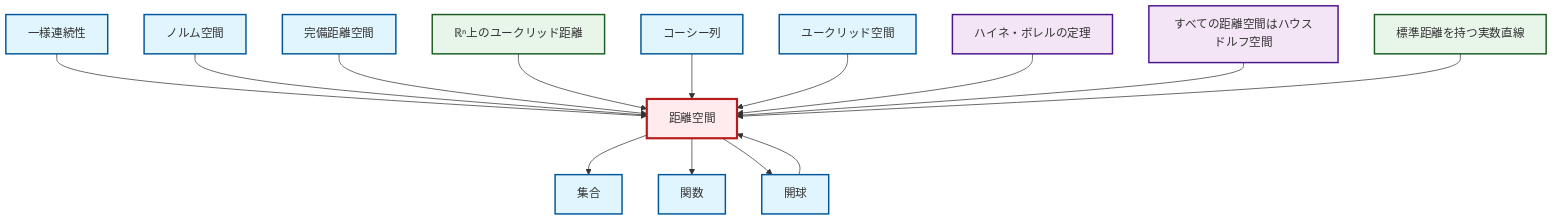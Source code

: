 graph TD
    classDef definition fill:#e1f5fe,stroke:#01579b,stroke-width:2px
    classDef theorem fill:#f3e5f5,stroke:#4a148c,stroke-width:2px
    classDef axiom fill:#fff3e0,stroke:#e65100,stroke-width:2px
    classDef example fill:#e8f5e9,stroke:#1b5e20,stroke-width:2px
    classDef current fill:#ffebee,stroke:#b71c1c,stroke-width:3px
    ex-real-line-metric["標準距離を持つ実数直線"]:::example
    def-open-ball["開球"]:::definition
    def-complete-metric-space["完備距離空間"]:::definition
    thm-metric-hausdorff["すべての距離空間はハウスドルフ空間"]:::theorem
    def-metric-space["距離空間"]:::definition
    def-euclidean-space["ユークリッド空間"]:::definition
    def-cauchy-sequence["コーシー列"]:::definition
    def-normed-vector-space["ノルム空間"]:::definition
    def-function["関数"]:::definition
    def-uniform-continuity["一様連続性"]:::definition
    ex-euclidean-metric["ℝⁿ上のユークリッド距離"]:::example
    def-set["集合"]:::definition
    thm-heine-borel["ハイネ・ボレルの定理"]:::theorem
    def-metric-space --> def-set
    def-uniform-continuity --> def-metric-space
    def-normed-vector-space --> def-metric-space
    def-complete-metric-space --> def-metric-space
    ex-euclidean-metric --> def-metric-space
    def-cauchy-sequence --> def-metric-space
    def-open-ball --> def-metric-space
    def-metric-space --> def-function
    def-metric-space --> def-open-ball
    def-euclidean-space --> def-metric-space
    thm-heine-borel --> def-metric-space
    thm-metric-hausdorff --> def-metric-space
    ex-real-line-metric --> def-metric-space
    class def-metric-space current